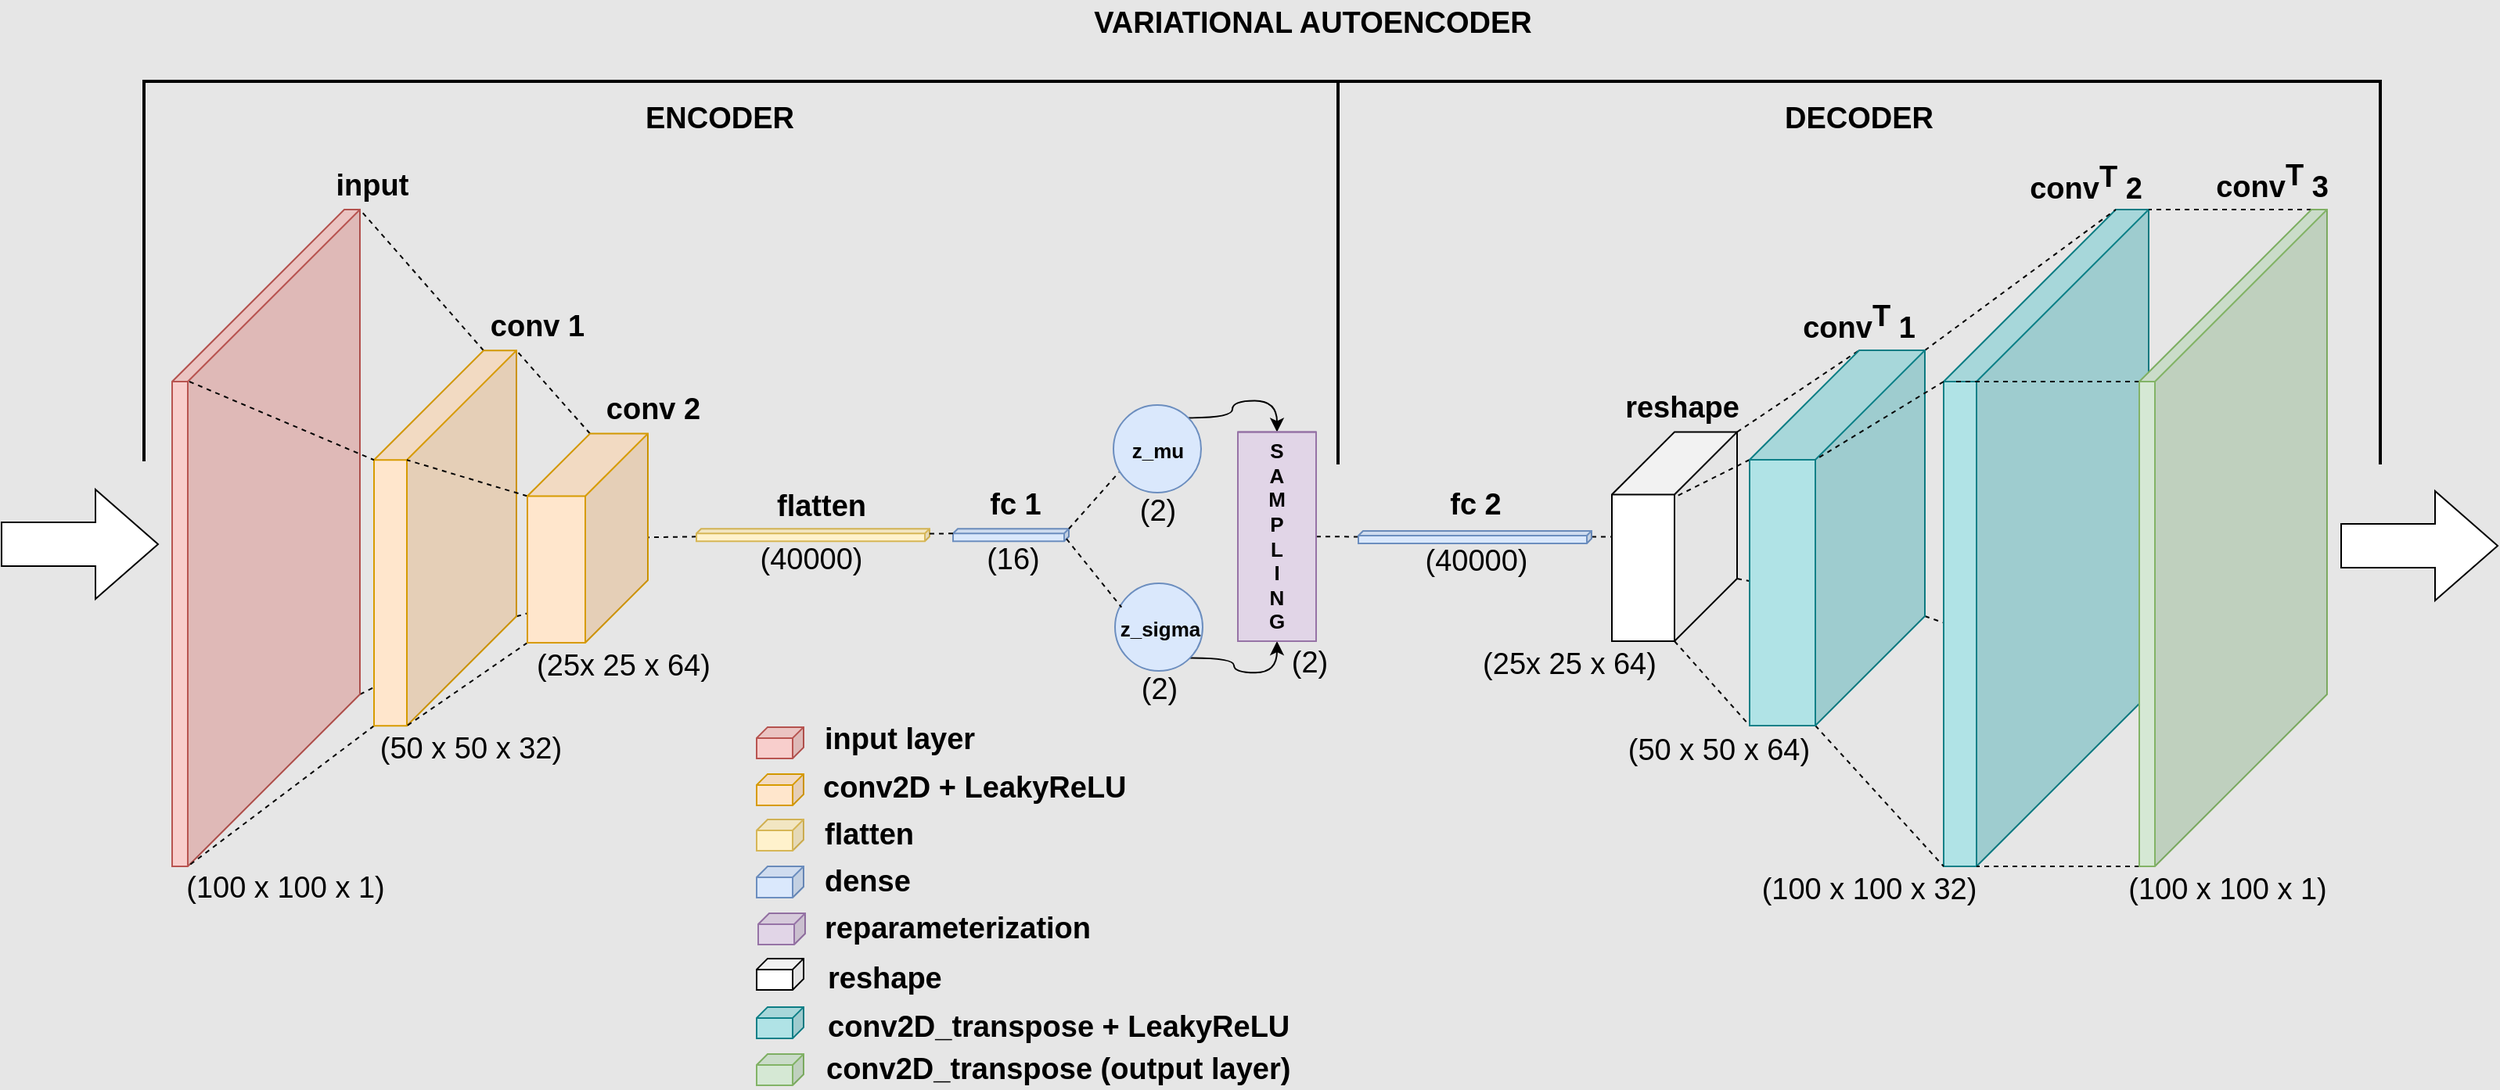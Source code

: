 <mxfile version="17.1.0" type="device"><diagram id="QJjx0-fPxzvcmYibJWj1" name="Page-1"><mxGraphModel dx="1778" dy="951" grid="0" gridSize="10" guides="0" tooltips="1" connect="1" arrows="1" fold="1" page="1" pageScale="1" pageWidth="1390" pageHeight="980" background="#E6E6E6" math="0" shadow="0"><root><mxCell id="0"/><mxCell id="1" parent="0"/><mxCell id="BHaEerwR3cFOOhIKHLXP-92" value="" style="strokeWidth=2;html=1;shape=mxgraph.flowchart.annotation_1;align=left;pointerEvents=1;direction=south;fontSize=19;" vertex="1" parent="1"><mxGeometry x="886" y="152" width="666" height="245" as="geometry"/></mxCell><mxCell id="BHaEerwR3cFOOhIKHLXP-91" value="" style="strokeWidth=2;html=1;shape=mxgraph.flowchart.annotation_1;align=left;pointerEvents=1;direction=south;fontSize=13;" vertex="1" parent="1"><mxGeometry x="123" y="152" width="763" height="243" as="geometry"/></mxCell><mxCell id="BHaEerwR3cFOOhIKHLXP-77" style="edgeStyle=none;rounded=0;orthogonalLoop=1;jettySize=auto;html=1;exitX=0;exitY=0;exitDx=0;exitDy=170;exitPerimeter=0;entryX=0;entryY=0;entryDx=0;entryDy=310;entryPerimeter=0;dashed=1;endArrow=none;endFill=0;fontSize=19;" edge="1" parent="1" source="4f-DMQIj-ya-iA7LCkDa-4" target="4f-DMQIj-ya-iA7LCkDa-2"><mxGeometry relative="1" as="geometry"/></mxCell><mxCell id="BHaEerwR3cFOOhIKHLXP-26" style="edgeStyle=none;rounded=0;orthogonalLoop=1;jettySize=auto;html=1;exitX=0;exitY=0;exitDx=110;exitDy=420;exitPerimeter=0;dashed=1;endArrow=none;endFill=0;fontSize=19;" edge="1" parent="1" source="4f-DMQIj-ya-iA7LCkDa-1" target="4f-DMQIj-ya-iA7LCkDa-1"><mxGeometry relative="1" as="geometry"><mxPoint x="99" y="638" as="targetPoint"/></mxGeometry></mxCell><mxCell id="BHaEerwR3cFOOhIKHLXP-31" style="edgeStyle=none;rounded=0;orthogonalLoop=1;jettySize=auto;html=1;exitX=0;exitY=0;exitDx=0;exitDy=310;exitPerimeter=0;entryX=0;entryY=0;entryDx=0;entryDy=170;entryPerimeter=0;dashed=1;endArrow=none;endFill=0;fontSize=19;" edge="1" parent="1" source="4f-DMQIj-ya-iA7LCkDa-1" target="BHaEerwR3cFOOhIKHLXP-3"><mxGeometry relative="1" as="geometry"/></mxCell><mxCell id="4f-DMQIj-ya-iA7LCkDa-1" value="" style="shape=cube;whiteSpace=wrap;html=1;boundedLbl=1;backgroundOutline=1;darkOpacity=0.05;darkOpacity2=0.1;size=110;direction=east;flipH=1;fillColor=#f8cecc;strokeColor=#b85450;fontSize=19;" parent="1" vertex="1"><mxGeometry x="141" y="234" width="120" height="420" as="geometry"/></mxCell><mxCell id="BHaEerwR3cFOOhIKHLXP-88" style="edgeStyle=none;rounded=0;orthogonalLoop=1;jettySize=auto;html=1;exitX=0;exitY=0;exitDx=0;exitDy=310;exitPerimeter=0;entryX=0;entryY=0;entryDx=0;entryDy=310;entryPerimeter=0;dashed=1;endArrow=none;endFill=0;fontSize=19;" edge="1" parent="1" source="4f-DMQIj-ya-iA7LCkDa-2" target="BHaEerwR3cFOOhIKHLXP-83"><mxGeometry relative="1" as="geometry"/></mxCell><mxCell id="4f-DMQIj-ya-iA7LCkDa-2" value="" style="shape=cube;whiteSpace=wrap;html=1;boundedLbl=1;backgroundOutline=1;darkOpacity=0.05;darkOpacity2=0.1;size=110;direction=east;flipH=1;fillColor=#b0e3e6;strokeColor=#0e8088;fontSize=19;" parent="1" vertex="1"><mxGeometry x="1273" y="234" width="131" height="420" as="geometry"/></mxCell><mxCell id="BHaEerwR3cFOOhIKHLXP-67" style="edgeStyle=none;rounded=0;orthogonalLoop=1;jettySize=auto;html=1;exitX=0;exitY=0;exitDx=0;exitDy=0;exitPerimeter=0;entryX=0;entryY=0;entryDx=42;entryDy=0;entryPerimeter=0;dashed=1;endArrow=none;endFill=0;fontSize=19;" edge="1" parent="1" source="4f-DMQIj-ya-iA7LCkDa-9" target="4f-DMQIj-ya-iA7LCkDa-4"><mxGeometry relative="1" as="geometry"/></mxCell><mxCell id="BHaEerwR3cFOOhIKHLXP-68" style="edgeStyle=none;rounded=0;orthogonalLoop=1;jettySize=auto;html=1;exitX=0;exitY=0;exitDx=0;exitDy=93.75;exitPerimeter=0;entryX=0;entryY=0;entryDx=0;entryDy=170;entryPerimeter=0;dashed=1;endArrow=none;endFill=0;fontSize=19;" edge="1" parent="1" source="4f-DMQIj-ya-iA7LCkDa-9" target="4f-DMQIj-ya-iA7LCkDa-4"><mxGeometry relative="1" as="geometry"/></mxCell><mxCell id="BHaEerwR3cFOOhIKHLXP-69" style="edgeStyle=none;rounded=0;orthogonalLoop=1;jettySize=auto;html=1;exitX=0;exitY=0;exitDx=40;exitDy=133.75;exitPerimeter=0;entryX=1;entryY=1;entryDx=0;entryDy=0;entryPerimeter=0;dashed=1;endArrow=none;endFill=0;fontSize=19;" edge="1" parent="1" source="4f-DMQIj-ya-iA7LCkDa-9" target="4f-DMQIj-ya-iA7LCkDa-4"><mxGeometry relative="1" as="geometry"/></mxCell><mxCell id="4f-DMQIj-ya-iA7LCkDa-9" value="" style="shape=cube;whiteSpace=wrap;html=1;boundedLbl=1;backgroundOutline=1;darkOpacity=0.05;darkOpacity2=0.1;size=40;direction=east;flipH=1;fontSize=19;" parent="1" vertex="1"><mxGeometry x="1061" y="376.25" width="80" height="133.75" as="geometry"/></mxCell><mxCell id="4f-DMQIj-ya-iA7LCkDa-20" value="" style="shape=cube;whiteSpace=wrap;html=1;boundedLbl=1;backgroundOutline=1;darkOpacity=0.05;darkOpacity2=0.1;size=3;direction=east;flipH=1;fillColor=#dae8fc;strokeColor=#6c8ebf;fontSize=19;" parent="1" vertex="1"><mxGeometry x="640" y="438.12" width="74" height="8" as="geometry"/></mxCell><mxCell id="4f-DMQIj-ya-iA7LCkDa-23" value="" style="shape=cube;whiteSpace=wrap;html=1;boundedLbl=1;backgroundOutline=1;darkOpacity=0.05;darkOpacity2=0.1;size=7;direction=east;flipH=1;fillColor=#ffe6cc;strokeColor=#d79b00;fontSize=19;" parent="1" vertex="1"><mxGeometry x="514.5" y="594.94" width="30" height="20" as="geometry"/></mxCell><mxCell id="4f-DMQIj-ya-iA7LCkDa-24" value="" style="shape=cube;whiteSpace=wrap;html=1;boundedLbl=1;backgroundOutline=1;darkOpacity=0.05;darkOpacity2=0.1;size=7;direction=east;flipH=1;fillColor=#f8cecc;strokeColor=#b85450;fontSize=19;" parent="1" vertex="1"><mxGeometry x="514.5" y="564.94" width="30" height="20" as="geometry"/></mxCell><mxCell id="4f-DMQIj-ya-iA7LCkDa-26" value="" style="shape=cube;whiteSpace=wrap;html=1;boundedLbl=1;backgroundOutline=1;darkOpacity=0.05;darkOpacity2=0.1;size=7;direction=east;flipH=1;fillColor=#dae8fc;strokeColor=#6c8ebf;fontSize=19;" parent="1" vertex="1"><mxGeometry x="514.5" y="654" width="30" height="20" as="geometry"/></mxCell><mxCell id="4f-DMQIj-ya-iA7LCkDa-28" value="" style="shape=cube;whiteSpace=wrap;html=1;boundedLbl=1;backgroundOutline=1;darkOpacity=0.05;darkOpacity2=0.1;size=7;direction=east;flipH=1;fillColor=#d5e8d4;strokeColor=#82b366;fontSize=19;" parent="1" vertex="1"><mxGeometry x="514.5" y="774" width="30" height="20" as="geometry"/></mxCell><mxCell id="4f-DMQIj-ya-iA7LCkDa-29" value="&lt;b style=&quot;font-size: 19px;&quot;&gt;conv 1&lt;/b&gt;" style="text;html=1;strokeColor=none;fillColor=none;align=center;verticalAlign=middle;whiteSpace=wrap;rounded=0;fontSize=19;" parent="1" vertex="1"><mxGeometry x="341" y="294" width="67" height="30" as="geometry"/></mxCell><mxCell id="4f-DMQIj-ya-iA7LCkDa-31" value="&lt;b style=&quot;font-size: 19px;&quot;&gt;conv 2&lt;/b&gt;" style="text;html=1;strokeColor=none;fillColor=none;align=center;verticalAlign=middle;whiteSpace=wrap;rounded=0;fontSize=19;" parent="1" vertex="1"><mxGeometry x="412" y="347.25" width="73" height="30" as="geometry"/></mxCell><mxCell id="4f-DMQIj-ya-iA7LCkDa-35" value="&lt;b style=&quot;font-size: 19px;&quot;&gt;fc 1&lt;/b&gt;" style="text;html=1;strokeColor=none;fillColor=none;align=center;verticalAlign=middle;whiteSpace=wrap;rounded=0;fontSize=19;" parent="1" vertex="1"><mxGeometry x="660" y="408" width="40" height="30" as="geometry"/></mxCell><mxCell id="4f-DMQIj-ya-iA7LCkDa-38" value="(100 x 100 x 1)" style="text;html=1;strokeColor=none;fillColor=none;align=center;verticalAlign=middle;whiteSpace=wrap;rounded=0;fontSize=19;" parent="1" vertex="1"><mxGeometry x="137" y="653" width="153" height="30" as="geometry"/></mxCell><mxCell id="4f-DMQIj-ya-iA7LCkDa-39" value="(50 x 50 x 32)" style="text;html=1;strokeColor=none;fillColor=none;align=center;verticalAlign=middle;whiteSpace=wrap;rounded=0;fontSize=19;" parent="1" vertex="1"><mxGeometry x="260" y="564.13" width="144" height="30" as="geometry"/></mxCell><mxCell id="4f-DMQIj-ya-iA7LCkDa-40" value="(25x 25 x 64)" style="text;html=1;strokeColor=none;fillColor=none;align=center;verticalAlign=middle;whiteSpace=wrap;rounded=0;fontSize=19;" parent="1" vertex="1"><mxGeometry x="360" y="511" width="139" height="30" as="geometry"/></mxCell><mxCell id="4f-DMQIj-ya-iA7LCkDa-48" value="(16)" style="text;html=1;strokeColor=none;fillColor=none;align=center;verticalAlign=middle;whiteSpace=wrap;rounded=0;fontSize=19;" parent="1" vertex="1"><mxGeometry x="628.5" y="446" width="99" height="24" as="geometry"/></mxCell><mxCell id="4f-DMQIj-ya-iA7LCkDa-50" value="conv2D + LeakyReLU" style="text;html=1;strokeColor=none;fillColor=none;align=left;verticalAlign=middle;whiteSpace=wrap;rounded=0;fontStyle=1;fontSize=19;" parent="1" vertex="1"><mxGeometry x="554.5" y="592" width="262.5" height="23.88" as="geometry"/></mxCell><mxCell id="4f-DMQIj-ya-iA7LCkDa-51" value="input layer" style="text;html=1;strokeColor=none;fillColor=none;align=left;verticalAlign=middle;whiteSpace=wrap;rounded=0;fontStyle=1;fontSize=19;" parent="1" vertex="1"><mxGeometry x="555.5" y="561" width="138" height="23.88" as="geometry"/></mxCell><mxCell id="4f-DMQIj-ya-iA7LCkDa-52" value="dense" style="text;html=1;strokeColor=none;fillColor=none;align=left;verticalAlign=middle;whiteSpace=wrap;rounded=0;fontStyle=1;fontSize=19;" parent="1" vertex="1"><mxGeometry x="555.5" y="652.12" width="138" height="23.88" as="geometry"/></mxCell><mxCell id="4f-DMQIj-ya-iA7LCkDa-53" value="conv2D_transpose (output layer)" style="text;html=1;strokeColor=none;fillColor=none;align=left;verticalAlign=middle;whiteSpace=wrap;rounded=0;fontStyle=1;fontSize=19;" parent="1" vertex="1"><mxGeometry x="556.5" y="772.12" width="332.5" height="23.88" as="geometry"/></mxCell><mxCell id="BHaEerwR3cFOOhIKHLXP-38" value="" style="edgeStyle=none;rounded=0;orthogonalLoop=1;jettySize=auto;html=1;dashed=1;endArrow=none;endFill=0;fontSize=19;" edge="1" parent="1" source="BHaEerwR3cFOOhIKHLXP-1" target="BHaEerwR3cFOOhIKHLXP-4"><mxGeometry relative="1" as="geometry"/></mxCell><mxCell id="BHaEerwR3cFOOhIKHLXP-1" value="" style="shape=cube;whiteSpace=wrap;html=1;boundedLbl=1;backgroundOutline=1;darkOpacity=0.05;darkOpacity2=0.1;size=3;direction=east;flipH=1;fillColor=#fff2cc;strokeColor=#d6b656;rotation=0;fontSize=19;" vertex="1" parent="1"><mxGeometry x="476" y="438.13" width="149" height="8" as="geometry"/></mxCell><mxCell id="BHaEerwR3cFOOhIKHLXP-29" style="edgeStyle=none;rounded=0;orthogonalLoop=1;jettySize=auto;html=1;exitX=1;exitY=1;exitDx=0;exitDy=0;exitPerimeter=0;entryX=0;entryY=0;entryDx=110;entryDy=420;entryPerimeter=0;dashed=1;endArrow=none;endFill=0;fontSize=19;" edge="1" parent="1" source="BHaEerwR3cFOOhIKHLXP-3" target="4f-DMQIj-ya-iA7LCkDa-1"><mxGeometry relative="1" as="geometry"/></mxCell><mxCell id="BHaEerwR3cFOOhIKHLXP-30" style="edgeStyle=none;rounded=0;orthogonalLoop=1;jettySize=auto;html=1;exitX=0;exitY=0;exitDx=21;exitDy=0;exitPerimeter=0;entryX=0;entryY=0;entryDx=0;entryDy=0;entryPerimeter=0;dashed=1;endArrow=none;endFill=0;fontSize=19;" edge="1" parent="1" source="BHaEerwR3cFOOhIKHLXP-3" target="4f-DMQIj-ya-iA7LCkDa-1"><mxGeometry relative="1" as="geometry"/></mxCell><mxCell id="BHaEerwR3cFOOhIKHLXP-71" style="edgeStyle=none;rounded=0;orthogonalLoop=1;jettySize=auto;html=1;exitX=0;exitY=0;exitDx=0;exitDy=170;exitPerimeter=0;entryX=0;entryY=0;entryDx=0;entryDy=93.75;entryPerimeter=0;dashed=1;endArrow=none;endFill=0;fontSize=19;" edge="1" parent="1" source="BHaEerwR3cFOOhIKHLXP-3" target="BHaEerwR3cFOOhIKHLXP-4"><mxGeometry relative="1" as="geometry"/></mxCell><mxCell id="BHaEerwR3cFOOhIKHLXP-3" value="" style="shape=cube;whiteSpace=wrap;html=1;boundedLbl=1;backgroundOutline=1;darkOpacity=0.05;darkOpacity2=0.1;size=70;direction=east;flipH=1;fillColor=#ffe6cc;strokeColor=#d79b00;fontSize=19;" vertex="1" parent="1"><mxGeometry x="270" y="324.13" width="91" height="240" as="geometry"/></mxCell><mxCell id="BHaEerwR3cFOOhIKHLXP-34" style="edgeStyle=none;rounded=0;orthogonalLoop=1;jettySize=auto;html=1;exitX=0;exitY=0;exitDx=37;exitDy=0;exitPerimeter=0;entryX=0;entryY=0;entryDx=0;entryDy=0;entryPerimeter=0;dashed=1;endArrow=none;endFill=0;fontSize=19;" edge="1" parent="1" source="BHaEerwR3cFOOhIKHLXP-4" target="BHaEerwR3cFOOhIKHLXP-3"><mxGeometry relative="1" as="geometry"/></mxCell><mxCell id="BHaEerwR3cFOOhIKHLXP-35" style="edgeStyle=none;rounded=0;orthogonalLoop=1;jettySize=auto;html=1;exitX=0;exitY=0;exitDx=77;exitDy=40;exitPerimeter=0;entryX=0;entryY=0;entryDx=80;entryDy=70;entryPerimeter=0;dashed=1;endArrow=none;endFill=0;fontSize=19;" edge="1" parent="1" source="BHaEerwR3cFOOhIKHLXP-4"><mxGeometry relative="1" as="geometry"><mxPoint x="350" y="417.25" as="sourcePoint"/><mxPoint x="291" y="394.13" as="targetPoint"/></mxGeometry></mxCell><mxCell id="BHaEerwR3cFOOhIKHLXP-36" style="edgeStyle=none;rounded=0;orthogonalLoop=1;jettySize=auto;html=1;exitX=1;exitY=1;exitDx=0;exitDy=0;exitPerimeter=0;entryX=0;entryY=0;entryDx=70;entryDy=240;entryPerimeter=0;dashed=1;endArrow=none;endFill=0;fontSize=19;" edge="1" parent="1" source="BHaEerwR3cFOOhIKHLXP-4" target="BHaEerwR3cFOOhIKHLXP-3"><mxGeometry relative="1" as="geometry"/></mxCell><mxCell id="BHaEerwR3cFOOhIKHLXP-4" value="" style="shape=cube;whiteSpace=wrap;html=1;boundedLbl=1;backgroundOutline=1;darkOpacity=0.05;darkOpacity2=0.1;size=40;direction=east;flipH=1;fillColor=#ffe6cc;strokeColor=#d79b00;fontSize=19;" vertex="1" parent="1"><mxGeometry x="368" y="377.25" width="77" height="133.75" as="geometry"/></mxCell><mxCell id="BHaEerwR3cFOOhIKHLXP-7" value="(40000)" style="text;html=1;strokeColor=none;fillColor=none;align=center;verticalAlign=middle;whiteSpace=wrap;rounded=0;fontSize=19;" vertex="1" parent="1"><mxGeometry x="500" y="446" width="99" height="24" as="geometry"/></mxCell><mxCell id="BHaEerwR3cFOOhIKHLXP-8" value="&lt;b style=&quot;font-size: 19px;&quot;&gt;flatten&lt;/b&gt;" style="text;html=1;strokeColor=none;fillColor=none;align=center;verticalAlign=middle;whiteSpace=wrap;rounded=0;fontSize=19;" vertex="1" parent="1"><mxGeometry x="511" y="408.56" width="90" height="30" as="geometry"/></mxCell><mxCell id="BHaEerwR3cFOOhIKHLXP-54" style="edgeStyle=orthogonalEdgeStyle;curved=1;rounded=0;orthogonalLoop=1;jettySize=auto;html=1;exitX=1;exitY=0;exitDx=0;exitDy=0;entryX=0;entryY=0;entryDx=25;entryDy=0;entryPerimeter=0;endArrow=classic;endFill=1;fontSize=19;" edge="1" parent="1" source="BHaEerwR3cFOOhIKHLXP-9" target="BHaEerwR3cFOOhIKHLXP-42"><mxGeometry relative="1" as="geometry"/></mxCell><mxCell id="BHaEerwR3cFOOhIKHLXP-9" value="" style="ellipse;whiteSpace=wrap;html=1;aspect=fixed;fillColor=#dae8fc;strokeColor=#6c8ebf;fontSize=19;" vertex="1" parent="1"><mxGeometry x="742.5" y="359" width="56" height="56" as="geometry"/></mxCell><mxCell id="BHaEerwR3cFOOhIKHLXP-10" value="&lt;b style=&quot;font-size: 13px;&quot;&gt;z_mu&lt;/b&gt;" style="text;html=1;strokeColor=none;fillColor=none;align=center;verticalAlign=middle;whiteSpace=wrap;rounded=0;fontSize=13;" vertex="1" parent="1"><mxGeometry x="750.5" y="373" width="40" height="30" as="geometry"/></mxCell><mxCell id="BHaEerwR3cFOOhIKHLXP-53" style="edgeStyle=orthogonalEdgeStyle;rounded=0;orthogonalLoop=1;jettySize=auto;html=1;exitX=1;exitY=1;exitDx=0;exitDy=0;entryX=0;entryY=0;entryDx=25;entryDy=133.75;entryPerimeter=0;endArrow=classic;endFill=1;curved=1;fontSize=19;" edge="1" parent="1" source="BHaEerwR3cFOOhIKHLXP-11" target="BHaEerwR3cFOOhIKHLXP-42"><mxGeometry relative="1" as="geometry"/></mxCell><mxCell id="BHaEerwR3cFOOhIKHLXP-11" value="" style="ellipse;whiteSpace=wrap;html=1;aspect=fixed;fillColor=#dae8fc;strokeColor=#6c8ebf;fontSize=19;" vertex="1" parent="1"><mxGeometry x="743.5" y="473" width="56" height="56" as="geometry"/></mxCell><mxCell id="BHaEerwR3cFOOhIKHLXP-12" value="&lt;b style=&quot;font-size: 13px;&quot;&gt;z_sigma&lt;/b&gt;" style="text;html=1;strokeColor=none;fillColor=none;align=center;verticalAlign=middle;whiteSpace=wrap;rounded=0;fontSize=13;" vertex="1" parent="1"><mxGeometry x="754.5" y="489" width="34.67" height="26" as="geometry"/></mxCell><mxCell id="BHaEerwR3cFOOhIKHLXP-13" value="&lt;b style=&quot;font-size: 19px;&quot;&gt;input&lt;/b&gt;" style="text;html=1;strokeColor=none;fillColor=none;align=center;verticalAlign=middle;whiteSpace=wrap;rounded=0;fontSize=19;" vertex="1" parent="1"><mxGeometry x="249" y="204" width="40" height="30" as="geometry"/></mxCell><mxCell id="BHaEerwR3cFOOhIKHLXP-19" value="" style="endArrow=none;dashed=1;html=1;rounded=0;entryX=0;entryY=0;entryDx=74.0;entryDy=3;entryPerimeter=0;fontSize=19;" edge="1" parent="1" source="BHaEerwR3cFOOhIKHLXP-1" target="4f-DMQIj-ya-iA7LCkDa-20"><mxGeometry width="50" height="50" relative="1" as="geometry"><mxPoint x="499" y="558" as="sourcePoint"/><mxPoint x="649" y="428" as="targetPoint"/></mxGeometry></mxCell><mxCell id="BHaEerwR3cFOOhIKHLXP-20" value="" style="shape=cube;whiteSpace=wrap;html=1;boundedLbl=1;backgroundOutline=1;darkOpacity=0.05;darkOpacity2=0.1;size=7;direction=east;flipH=1;fillColor=#fff2cc;strokeColor=#d6b656;fontSize=19;" vertex="1" parent="1"><mxGeometry x="514.5" y="624" width="30" height="20" as="geometry"/></mxCell><mxCell id="BHaEerwR3cFOOhIKHLXP-21" value="flatten" style="text;html=1;strokeColor=none;fillColor=none;align=left;verticalAlign=middle;whiteSpace=wrap;rounded=0;fontStyle=1;fontSize=19;" vertex="1" parent="1"><mxGeometry x="555.5" y="622.12" width="138" height="23.88" as="geometry"/></mxCell><mxCell id="BHaEerwR3cFOOhIKHLXP-22" value="" style="endArrow=none;dashed=1;html=1;rounded=0;exitX=0;exitY=0;exitDx=1.5;exitDy=6.5;exitPerimeter=0;entryX=0.074;entryY=0.274;entryDx=0;entryDy=0;entryPerimeter=0;fontSize=19;" edge="1" parent="1" source="4f-DMQIj-ya-iA7LCkDa-20" target="BHaEerwR3cFOOhIKHLXP-11"><mxGeometry width="50" height="50" relative="1" as="geometry"><mxPoint x="749" y="508" as="sourcePoint"/><mxPoint x="719" y="498" as="targetPoint"/></mxGeometry></mxCell><mxCell id="BHaEerwR3cFOOhIKHLXP-23" value="" style="endArrow=none;dashed=1;html=1;rounded=0;exitX=0;exitY=0;exitDx=0;exitDy=0;exitPerimeter=0;entryX=0.063;entryY=0.768;entryDx=0;entryDy=0;entryPerimeter=0;fontSize=19;" edge="1" parent="1" source="4f-DMQIj-ya-iA7LCkDa-20" target="BHaEerwR3cFOOhIKHLXP-9"><mxGeometry width="50" height="50" relative="1" as="geometry"><mxPoint x="749" y="508" as="sourcePoint"/><mxPoint x="719" y="378" as="targetPoint"/></mxGeometry></mxCell><mxCell id="BHaEerwR3cFOOhIKHLXP-27" style="edgeStyle=none;rounded=0;orthogonalLoop=1;jettySize=auto;html=1;exitX=0;exitY=0;exitDx=110;exitDy=420;exitPerimeter=0;dashed=1;endArrow=none;endFill=0;fontSize=19;" edge="1" parent="1" source="4f-DMQIj-ya-iA7LCkDa-1" target="4f-DMQIj-ya-iA7LCkDa-1"><mxGeometry relative="1" as="geometry"/></mxCell><mxCell id="BHaEerwR3cFOOhIKHLXP-33" style="edgeStyle=none;rounded=0;orthogonalLoop=1;jettySize=auto;html=1;entryX=0;entryY=0;entryDx=91;entryDy=70;entryPerimeter=0;dashed=1;endArrow=none;endFill=0;exitX=0;exitY=0;exitDx=120;exitDy=110;exitPerimeter=0;fontSize=19;" edge="1" parent="1" target="BHaEerwR3cFOOhIKHLXP-3"><mxGeometry relative="1" as="geometry"><mxPoint x="152" y="344" as="sourcePoint"/><mxPoint x="251" y="394.13" as="targetPoint"/></mxGeometry></mxCell><mxCell id="BHaEerwR3cFOOhIKHLXP-60" style="rounded=0;orthogonalLoop=1;jettySize=auto;html=1;entryX=0;entryY=0;entryDx=0;entryDy=66.875;entryPerimeter=0;endArrow=none;endFill=0;dashed=1;fontSize=19;" edge="1" parent="1" source="BHaEerwR3cFOOhIKHLXP-39" target="BHaEerwR3cFOOhIKHLXP-42"><mxGeometry relative="1" as="geometry"/></mxCell><mxCell id="BHaEerwR3cFOOhIKHLXP-66" value="" style="edgeStyle=none;rounded=0;orthogonalLoop=1;jettySize=auto;html=1;dashed=1;endArrow=none;endFill=0;fontSize=19;" edge="1" parent="1" source="BHaEerwR3cFOOhIKHLXP-39" target="4f-DMQIj-ya-iA7LCkDa-9"><mxGeometry relative="1" as="geometry"/></mxCell><mxCell id="BHaEerwR3cFOOhIKHLXP-39" value="" style="shape=cube;whiteSpace=wrap;html=1;boundedLbl=1;backgroundOutline=1;darkOpacity=0.05;darkOpacity2=0.1;size=3;direction=east;flipH=1;fillColor=#dae8fc;strokeColor=#6c8ebf;rotation=0;fontSize=19;" vertex="1" parent="1"><mxGeometry x="899" y="439.47" width="149" height="8" as="geometry"/></mxCell><mxCell id="BHaEerwR3cFOOhIKHLXP-40" value="(40000)" style="text;html=1;strokeColor=none;fillColor=none;align=center;verticalAlign=middle;whiteSpace=wrap;rounded=0;fontSize=19;" vertex="1" parent="1"><mxGeometry x="925" y="447.34" width="99" height="24" as="geometry"/></mxCell><mxCell id="BHaEerwR3cFOOhIKHLXP-41" value="&lt;b style=&quot;font-size: 19px;&quot;&gt;fc 2&lt;/b&gt;" style="text;html=1;strokeColor=none;fillColor=none;align=center;verticalAlign=middle;whiteSpace=wrap;rounded=0;fontSize=19;" vertex="1" parent="1"><mxGeometry x="929" y="407.9" width="90" height="30" as="geometry"/></mxCell><mxCell id="BHaEerwR3cFOOhIKHLXP-42" value="" style="shape=cube;whiteSpace=wrap;html=1;boundedLbl=1;backgroundOutline=1;darkOpacity=0.05;darkOpacity2=0.1;size=0;direction=east;flipH=1;fillColor=#e1d5e7;strokeColor=#9673a6;fontSize=19;" vertex="1" parent="1"><mxGeometry x="822" y="376.25" width="50" height="133.75" as="geometry"/></mxCell><mxCell id="BHaEerwR3cFOOhIKHLXP-43" value="" style="shape=cube;whiteSpace=wrap;html=1;boundedLbl=1;backgroundOutline=1;darkOpacity=0.05;darkOpacity2=0.1;size=7;direction=east;flipH=1;fillColor=#e1d5e7;strokeColor=#9673a6;fontSize=19;" vertex="1" parent="1"><mxGeometry x="515.5" y="684" width="30" height="20" as="geometry"/></mxCell><mxCell id="BHaEerwR3cFOOhIKHLXP-44" value="reparameterization" style="text;html=1;strokeColor=none;fillColor=none;align=left;verticalAlign=middle;whiteSpace=wrap;rounded=0;fontStyle=1;fontSize=19;" vertex="1" parent="1"><mxGeometry x="555.5" y="682.12" width="138" height="23.88" as="geometry"/></mxCell><mxCell id="BHaEerwR3cFOOhIKHLXP-48" value="&lt;b style=&quot;font-size: 13px;&quot;&gt;S&lt;br style=&quot;font-size: 13px;&quot;&gt;A&lt;br style=&quot;font-size: 13px;&quot;&gt;M&lt;br style=&quot;font-size: 13px;&quot;&gt;P&lt;br style=&quot;font-size: 13px;&quot;&gt;L&lt;br style=&quot;font-size: 13px;&quot;&gt;I&lt;br style=&quot;font-size: 13px;&quot;&gt;N&lt;br style=&quot;font-size: 13px;&quot;&gt;G&lt;br style=&quot;font-size: 13px;&quot;&gt;&lt;/b&gt;" style="text;html=1;strokeColor=none;fillColor=none;align=center;verticalAlign=middle;whiteSpace=wrap;rounded=0;fontSize=13;" vertex="1" parent="1"><mxGeometry x="827" y="399" width="40" height="87" as="geometry"/></mxCell><mxCell id="BHaEerwR3cFOOhIKHLXP-55" value="(2)" style="text;html=1;strokeColor=none;fillColor=none;align=center;verticalAlign=middle;whiteSpace=wrap;rounded=0;fontSize=19;" vertex="1" parent="1"><mxGeometry x="759.75" y="415" width="21.5" height="24" as="geometry"/></mxCell><mxCell id="BHaEerwR3cFOOhIKHLXP-56" value="(2)" style="text;html=1;strokeColor=none;fillColor=none;align=center;verticalAlign=middle;whiteSpace=wrap;rounded=0;fontSize=19;" vertex="1" parent="1"><mxGeometry x="760.75" y="529" width="21.5" height="24" as="geometry"/></mxCell><mxCell id="BHaEerwR3cFOOhIKHLXP-57" value="(2)" style="text;html=1;strokeColor=none;fillColor=none;align=center;verticalAlign=middle;whiteSpace=wrap;rounded=0;fontSize=19;" vertex="1" parent="1"><mxGeometry x="857" y="512" width="21.5" height="24" as="geometry"/></mxCell><mxCell id="BHaEerwR3cFOOhIKHLXP-61" value="" style="shape=cube;whiteSpace=wrap;html=1;boundedLbl=1;backgroundOutline=1;darkOpacity=0.05;darkOpacity2=0.1;size=7;direction=east;flipH=1;fontSize=19;" vertex="1" parent="1"><mxGeometry x="514.5" y="712.94" width="30" height="20" as="geometry"/></mxCell><mxCell id="BHaEerwR3cFOOhIKHLXP-62" value="reshape" style="text;html=1;strokeColor=none;fillColor=none;align=left;verticalAlign=middle;whiteSpace=wrap;rounded=0;fontStyle=1;fontSize=19;" vertex="1" parent="1"><mxGeometry x="557.5" y="714" width="118.5" height="23.88" as="geometry"/></mxCell><mxCell id="BHaEerwR3cFOOhIKHLXP-63" value="" style="shape=cube;whiteSpace=wrap;html=1;boundedLbl=1;backgroundOutline=1;darkOpacity=0.05;darkOpacity2=0.1;size=7;direction=east;flipH=1;fillColor=#b0e3e6;strokeColor=#0e8088;fontSize=19;" vertex="1" parent="1"><mxGeometry x="514.5" y="743.94" width="30" height="20" as="geometry"/></mxCell><mxCell id="BHaEerwR3cFOOhIKHLXP-64" value="conv2D_transpose + LeakyReLU" style="text;html=1;strokeColor=none;fillColor=none;align=left;verticalAlign=middle;whiteSpace=wrap;rounded=0;fontStyle=1;fontSize=19;" vertex="1" parent="1"><mxGeometry x="557.5" y="745" width="344.5" height="23.88" as="geometry"/></mxCell><mxCell id="BHaEerwR3cFOOhIKHLXP-65" value="(25x 25 x 64)" style="text;html=1;strokeColor=none;fillColor=none;align=center;verticalAlign=middle;whiteSpace=wrap;rounded=0;fontSize=19;" vertex="1" parent="1"><mxGeometry x="962" y="510" width="143.5" height="30" as="geometry"/></mxCell><mxCell id="BHaEerwR3cFOOhIKHLXP-70" style="edgeStyle=none;rounded=0;orthogonalLoop=1;jettySize=auto;html=1;exitX=0;exitY=0;exitDx=112;exitDy=70;exitPerimeter=0;dashed=1;endArrow=none;endFill=0;fontSize=19;" edge="1" parent="1" source="4f-DMQIj-ya-iA7LCkDa-4"><mxGeometry relative="1" as="geometry"><mxPoint x="1101" y="418" as="targetPoint"/></mxGeometry></mxCell><mxCell id="BHaEerwR3cFOOhIKHLXP-76" style="edgeStyle=none;rounded=0;orthogonalLoop=1;jettySize=auto;html=1;exitX=0;exitY=0;exitDx=70;exitDy=240;exitPerimeter=0;entryX=1;entryY=1;entryDx=0;entryDy=0;entryPerimeter=0;dashed=1;endArrow=none;endFill=0;fontSize=19;" edge="1" parent="1" source="4f-DMQIj-ya-iA7LCkDa-4" target="4f-DMQIj-ya-iA7LCkDa-2"><mxGeometry relative="1" as="geometry"/></mxCell><mxCell id="BHaEerwR3cFOOhIKHLXP-78" style="edgeStyle=none;rounded=0;orthogonalLoop=1;jettySize=auto;html=1;exitX=0;exitY=0;exitDx=0;exitDy=0;exitPerimeter=0;entryX=0;entryY=0;entryDx=21;entryDy=0;entryPerimeter=0;dashed=1;endArrow=none;endFill=0;fontSize=19;" edge="1" parent="1" source="4f-DMQIj-ya-iA7LCkDa-4" target="4f-DMQIj-ya-iA7LCkDa-2"><mxGeometry relative="1" as="geometry"/></mxCell><mxCell id="4f-DMQIj-ya-iA7LCkDa-4" value="" style="shape=cube;whiteSpace=wrap;html=1;boundedLbl=1;backgroundOutline=1;darkOpacity=0.05;darkOpacity2=0.1;size=70;direction=east;flipH=1;fillColor=#b0e3e6;strokeColor=#0e8088;fontSize=19;" parent="1" vertex="1"><mxGeometry x="1149" y="324" width="112" height="240" as="geometry"/></mxCell><mxCell id="BHaEerwR3cFOOhIKHLXP-72" value="&lt;b style=&quot;font-size: 19px;&quot;&gt;reshape&lt;br style=&quot;font-size: 19px;&quot;&gt;&lt;/b&gt;" style="text;html=1;strokeColor=none;fillColor=none;align=center;verticalAlign=middle;whiteSpace=wrap;rounded=0;fontSize=19;" vertex="1" parent="1"><mxGeometry x="1061" y="346.25" width="90" height="30" as="geometry"/></mxCell><mxCell id="BHaEerwR3cFOOhIKHLXP-73" value="&lt;b style=&quot;font-size: 19px;&quot;&gt;conv&lt;sup style=&quot;font-size: 19px;&quot;&gt;T&lt;/sup&gt; 1&lt;br style=&quot;font-size: 19px;&quot;&gt;&lt;/b&gt;" style="text;html=1;strokeColor=none;fillColor=none;align=center;verticalAlign=middle;whiteSpace=wrap;rounded=0;fontSize=19;" vertex="1" parent="1"><mxGeometry x="1174" y="291" width="90" height="30" as="geometry"/></mxCell><mxCell id="BHaEerwR3cFOOhIKHLXP-74" value="(50 x 50 x 64)" style="text;html=1;strokeColor=none;fillColor=none;align=center;verticalAlign=middle;whiteSpace=wrap;rounded=0;fontSize=19;" vertex="1" parent="1"><mxGeometry x="1066" y="565.13" width="127" height="30" as="geometry"/></mxCell><mxCell id="BHaEerwR3cFOOhIKHLXP-75" value="(100 x 100 x 32)" style="text;html=1;strokeColor=none;fillColor=none;align=center;verticalAlign=middle;whiteSpace=wrap;rounded=0;fontSize=19;" vertex="1" parent="1"><mxGeometry x="1153" y="654" width="145" height="30" as="geometry"/></mxCell><mxCell id="BHaEerwR3cFOOhIKHLXP-79" style="edgeStyle=none;rounded=0;orthogonalLoop=1;jettySize=auto;html=1;exitX=0;exitY=0;exitDx=131;exitDy=110;exitPerimeter=0;entryX=0;entryY=0;entryDx=80;entryDy=70;entryPerimeter=0;dashed=1;endArrow=none;endFill=0;fontSize=19;" edge="1" parent="1" source="4f-DMQIj-ya-iA7LCkDa-2"><mxGeometry relative="1" as="geometry"><mxPoint x="1281" y="344" as="sourcePoint"/><mxPoint x="1191" y="394" as="targetPoint"/></mxGeometry></mxCell><mxCell id="BHaEerwR3cFOOhIKHLXP-80" value="&lt;b style=&quot;font-size: 19px;&quot;&gt;conv&lt;sup style=&quot;font-size: 19px;&quot;&gt;T&lt;/sup&gt; 2&lt;br style=&quot;font-size: 19px;&quot;&gt;&lt;/b&gt;" style="text;html=1;strokeColor=none;fillColor=none;align=center;verticalAlign=middle;whiteSpace=wrap;rounded=0;fontSize=19;" vertex="1" parent="1"><mxGeometry x="1319" y="202.0" width="90" height="30" as="geometry"/></mxCell><mxCell id="BHaEerwR3cFOOhIKHLXP-85" style="edgeStyle=none;rounded=0;orthogonalLoop=1;jettySize=auto;html=1;exitX=0;exitY=0;exitDx=10;exitDy=0;exitPerimeter=0;entryX=0;entryY=0;entryDx=0;entryDy=0;entryPerimeter=0;dashed=1;endArrow=none;endFill=0;fontSize=19;" edge="1" parent="1" source="BHaEerwR3cFOOhIKHLXP-83" target="4f-DMQIj-ya-iA7LCkDa-2"><mxGeometry relative="1" as="geometry"/></mxCell><mxCell id="BHaEerwR3cFOOhIKHLXP-86" style="edgeStyle=none;rounded=0;orthogonalLoop=1;jettySize=auto;html=1;exitX=0;exitY=0;exitDx=120;exitDy=110;exitPerimeter=0;entryX=0;entryY=0;entryDx=120;entryDy=110;entryPerimeter=0;dashed=1;endArrow=none;endFill=0;fontSize=19;" edge="1" parent="1" source="BHaEerwR3cFOOhIKHLXP-83"><mxGeometry relative="1" as="geometry"><mxPoint x="1408.0" y="344" as="sourcePoint"/><mxPoint x="1281.0" y="344" as="targetPoint"/></mxGeometry></mxCell><mxCell id="BHaEerwR3cFOOhIKHLXP-87" style="edgeStyle=none;rounded=0;orthogonalLoop=1;jettySize=auto;html=1;exitX=1;exitY=1;exitDx=0;exitDy=0;exitPerimeter=0;entryX=0;entryY=0;entryDx=110;entryDy=420;entryPerimeter=0;dashed=1;endArrow=none;endFill=0;fontSize=19;" edge="1" parent="1" source="BHaEerwR3cFOOhIKHLXP-83" target="4f-DMQIj-ya-iA7LCkDa-2"><mxGeometry relative="1" as="geometry"/></mxCell><mxCell id="BHaEerwR3cFOOhIKHLXP-83" value="" style="shape=cube;whiteSpace=wrap;html=1;boundedLbl=1;backgroundOutline=1;darkOpacity=0.05;darkOpacity2=0.1;size=110;direction=east;flipH=1;fillColor=#d5e8d4;strokeColor=#82b366;fontSize=19;" vertex="1" parent="1"><mxGeometry x="1398" y="234" width="120" height="420" as="geometry"/></mxCell><mxCell id="BHaEerwR3cFOOhIKHLXP-89" value="(100 x 100 x 1)" style="text;html=1;strokeColor=none;fillColor=none;align=center;verticalAlign=middle;whiteSpace=wrap;rounded=0;fontSize=19;" vertex="1" parent="1"><mxGeometry x="1388" y="654" width="133" height="30" as="geometry"/></mxCell><mxCell id="BHaEerwR3cFOOhIKHLXP-93" value="&lt;b style=&quot;font-size: 19px;&quot;&gt;ENCODER&lt;/b&gt;" style="text;html=1;strokeColor=none;fillColor=none;align=center;verticalAlign=middle;whiteSpace=wrap;rounded=0;fontSize=19;" vertex="1" parent="1"><mxGeometry x="471" y="161" width="40" height="30" as="geometry"/></mxCell><mxCell id="BHaEerwR3cFOOhIKHLXP-95" value="&lt;b style=&quot;font-size: 19px;&quot;&gt;DECODER&lt;/b&gt;" style="text;html=1;strokeColor=none;fillColor=none;align=center;verticalAlign=middle;whiteSpace=wrap;rounded=0;fontSize=19;" vertex="1" parent="1"><mxGeometry x="1199" y="161" width="40" height="30" as="geometry"/></mxCell><mxCell id="BHaEerwR3cFOOhIKHLXP-96" value="&lt;b style=&quot;font-size: 19px;&quot;&gt;conv&lt;sup style=&quot;font-size: 19px;&quot;&gt;T&lt;/sup&gt;&amp;nbsp;3&lt;br style=&quot;font-size: 19px;&quot;&gt;&lt;/b&gt;" style="text;html=1;strokeColor=none;fillColor=none;align=center;verticalAlign=middle;whiteSpace=wrap;rounded=0;fontSize=19;" vertex="1" parent="1"><mxGeometry x="1438" y="201.0" width="90" height="30" as="geometry"/></mxCell><mxCell id="BHaEerwR3cFOOhIKHLXP-97" value="" style="html=1;shadow=0;dashed=0;align=center;verticalAlign=middle;shape=mxgraph.arrows2.arrow;dy=0.6;dx=40;notch=0;fontSize=19;" vertex="1" parent="1"><mxGeometry x="32" y="413" width="100" height="70" as="geometry"/></mxCell><mxCell id="BHaEerwR3cFOOhIKHLXP-98" value="" style="html=1;shadow=0;dashed=0;align=center;verticalAlign=middle;shape=mxgraph.arrows2.arrow;dy=0.6;dx=40;notch=0;fontSize=19;" vertex="1" parent="1"><mxGeometry x="1527" y="414" width="100" height="70" as="geometry"/></mxCell><mxCell id="BHaEerwR3cFOOhIKHLXP-100" value="&lt;b style=&quot;font-size: 19px;&quot;&gt;VARIATIONAL AUTOENCODER&lt;/b&gt;" style="text;html=1;strokeColor=none;fillColor=none;align=center;verticalAlign=middle;whiteSpace=wrap;rounded=0;fontSize=19;" vertex="1" parent="1"><mxGeometry x="602" y="100" width="536" height="30" as="geometry"/></mxCell></root></mxGraphModel></diagram></mxfile>